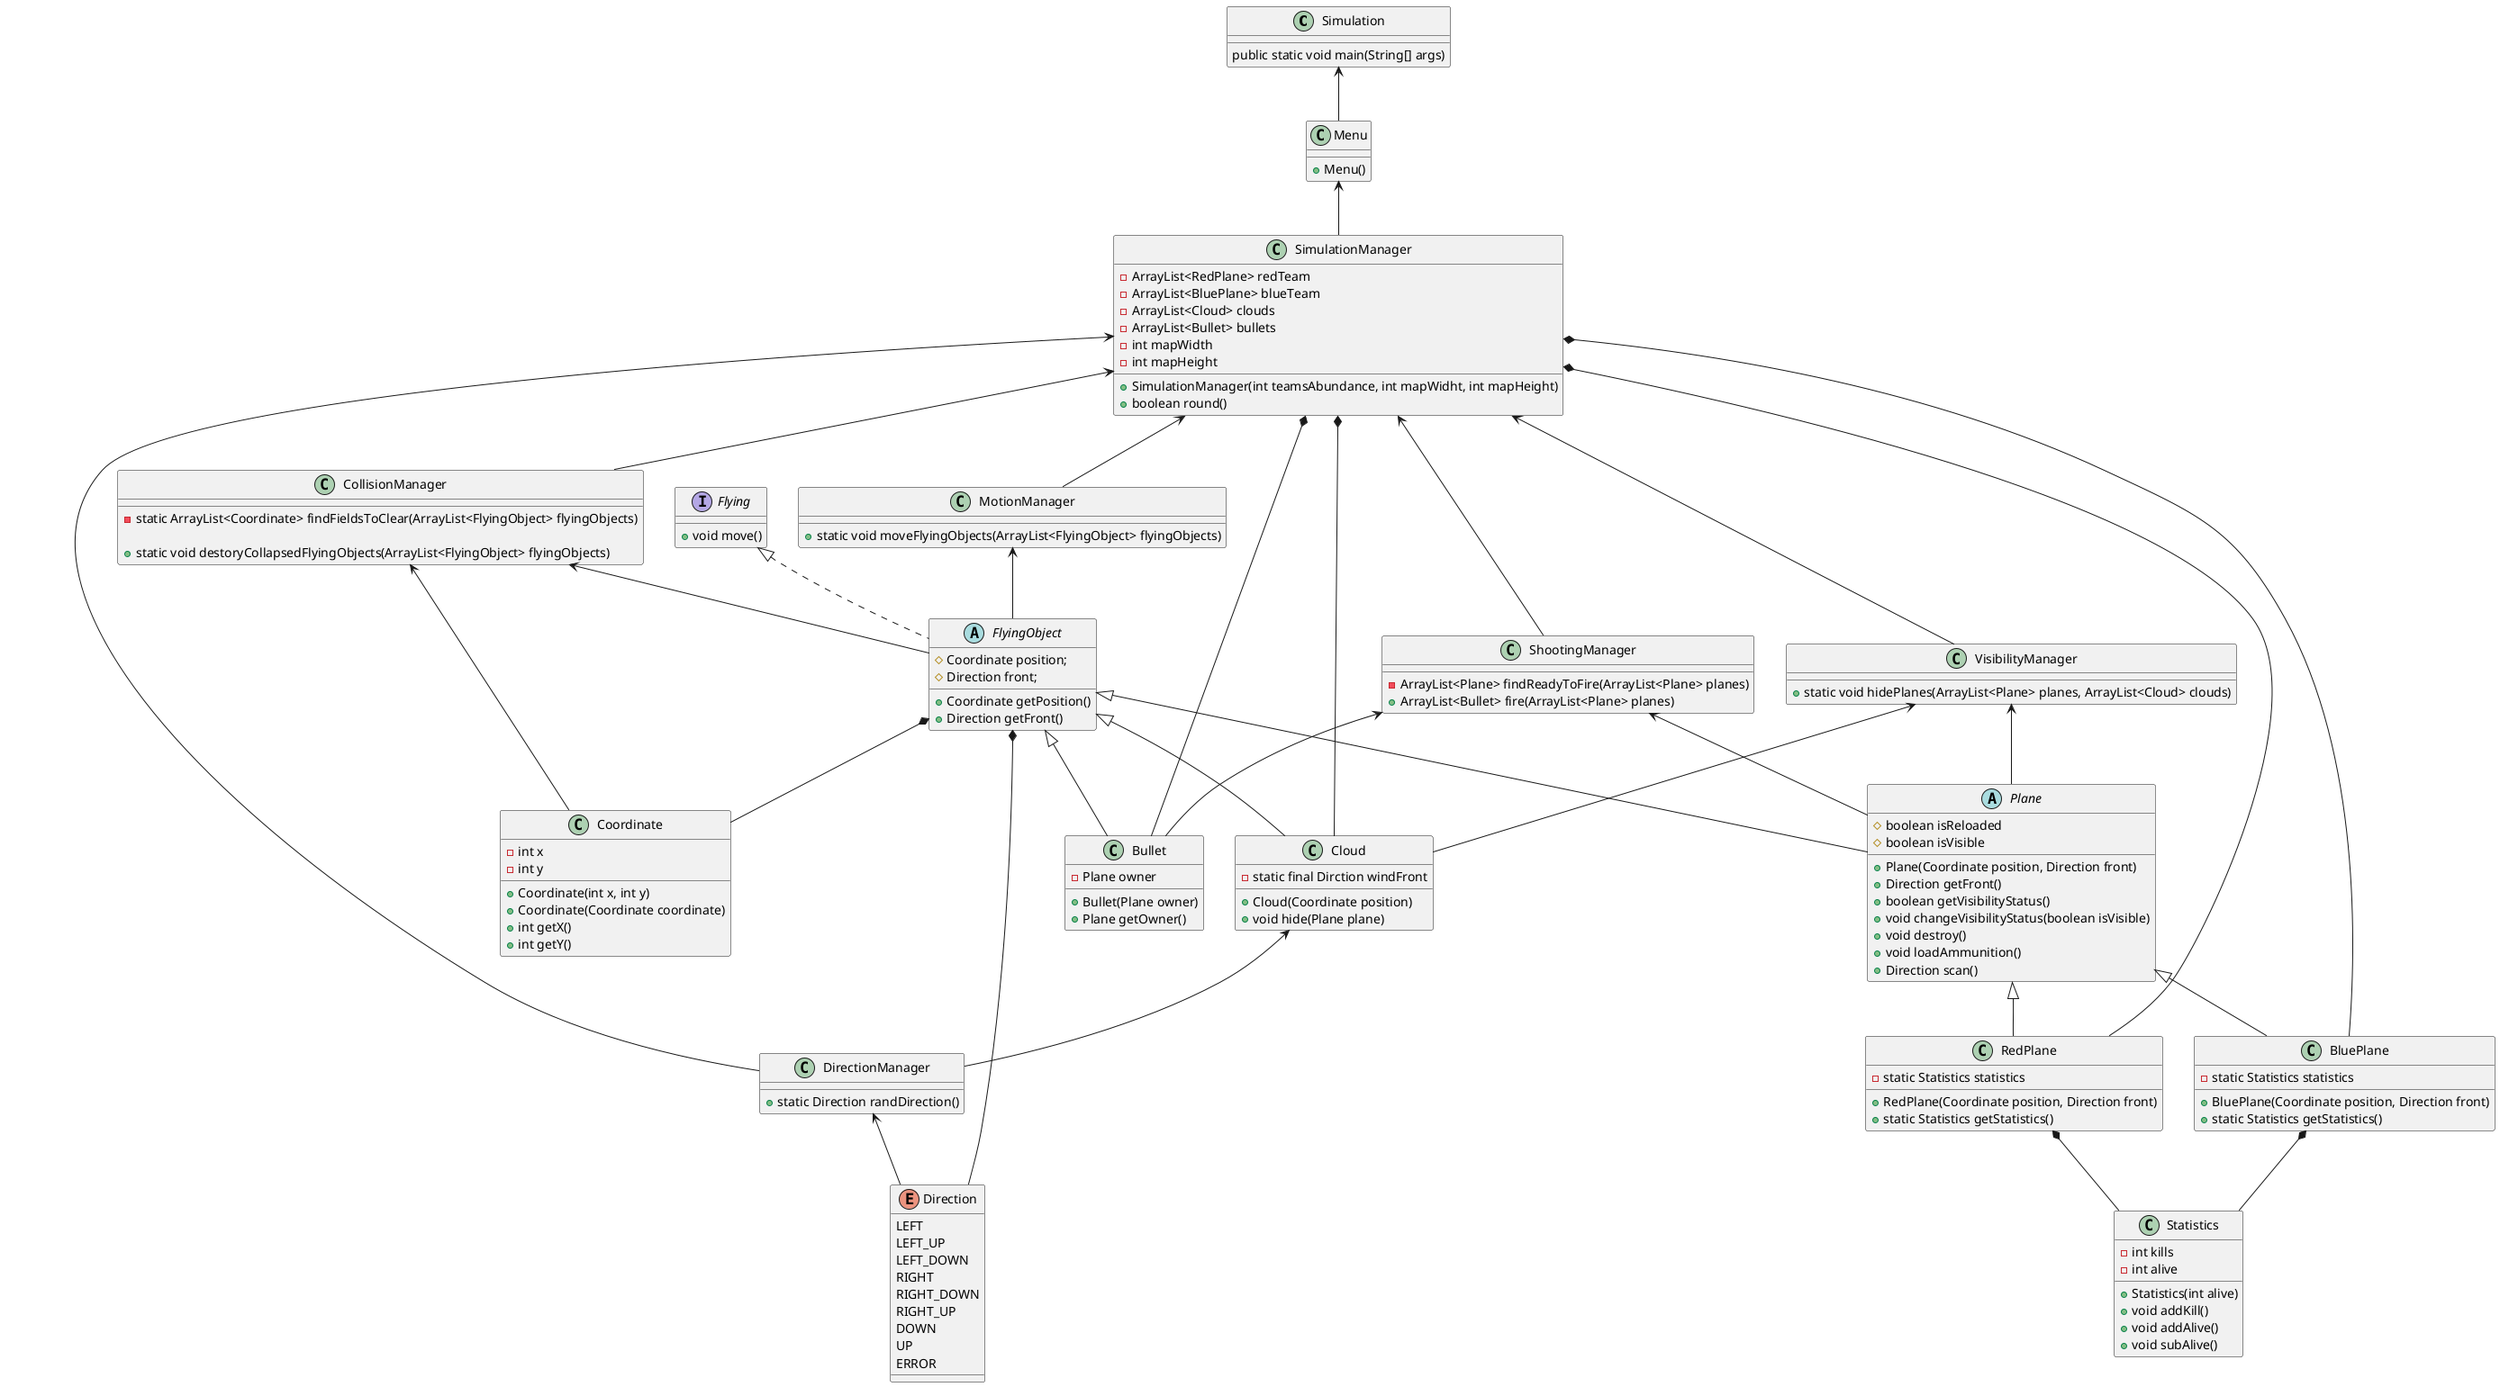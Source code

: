 @startuml Simlation Class Diagram
class Simulation
{
    public static void main(String[] args)
}
abstract Plane
{
    # boolean isReloaded
    # boolean isVisible

    + Plane(Coordinate position, Direction front)
    + Direction getFront()
    + boolean getVisibilityStatus()
    + void changeVisibilityStatus(boolean isVisible)
    + void destroy()
    + void loadAmmunition()
    + Direction scan()
}
interface Flying
{
    + void move()
}
abstract FlyingObject
{
    # Coordinate position;
    # Direction front;

    + Coordinate getPosition()
    + Direction getFront()
}
class Cloud
{
    - static final Dirction windFront
    
    + Cloud(Coordinate position)
    + void hide(Plane plane)
}
class Bullet
{
    - Plane owner
    + Bullet(Plane owner)
    + Plane getOwner()
}
class RedPlane
{
    - static Statistics statistics

    + RedPlane(Coordinate position, Direction front)
    + static Statistics getStatistics()
}
class BluePlane
{

    - static Statistics statistics

    + BluePlane(Coordinate position, Direction front)
    + static Statistics getStatistics()
}
class CollisionManager
{
    - static ArrayList<Coordinate> findFieldsToClear(ArrayList<FlyingObject> flyingObjects)

    + static void destoryCollapsedFlyingObjects(ArrayList<FlyingObject> flyingObjects)

}
class DirectionManager
{
    + static Direction randDirection()
}
class MotionManager
{
    + static void moveFlyingObjects(ArrayList<FlyingObject> flyingObjects)
}
class ShootingManager
{
    - ArrayList<Plane> findReadyToFire(ArrayList<Plane> planes)
    + ArrayList<Bullet> fire(ArrayList<Plane> planes)
}
class SimulationManager
{
    - ArrayList<RedPlane> redTeam
    - ArrayList<BluePlane> blueTeam
    - ArrayList<Cloud> clouds
    - ArrayList<Bullet> bullets
    - int mapWidth
    - int mapHeight

    + SimulationManager(int teamsAbundance, int mapWidht, int mapHeight)
    + boolean round()
}
class VisibilityManager
{
    + static void hidePlanes(ArrayList<Plane> planes, ArrayList<Cloud> clouds)
}
class Menu
{
    + Menu()
}
class Coordinate
{
    - int x
    - int y

    + Coordinate(int x, int y)
    + Coordinate(Coordinate coordinate)
    + int getX()
    + int getY()
}
enum Direction
{
    LEFT
    LEFT_UP
    LEFT_DOWN
    RIGHT
    RIGHT_DOWN
    RIGHT_UP
    DOWN
    UP
    ERROR
}
class Statistics
{
    - int kills
    - int alive

    + Statistics(int alive)
    + void addKill()
    + void addAlive()
    + void subAlive()
}

Flying <|.. FlyingObject
FlyingObject <|-- Bullet
FlyingObject <|-- Cloud
FlyingObject <|-- Plane
Plane <|-- RedPlane
Plane <|-- BluePlane
RedPlane *-- Statistics
BluePlane *-- Statistics
SimulationManager *-- RedPlane
SimulationManager *-- BluePlane
SimulationManager *-- Bullet
SimulationManager *-- Cloud
FlyingObject *-- Coordinate
FlyingObject *-- Direction
SimulationManager <-- DirectionManager
SimulationManager <-- CollisionManager
SimulationManager <-- MotionManager
SimulationManager <-- VisibilityManager
SimulationManager <-- ShootingManager
Menu <-- SimulationManager
Simulation <-- Menu
Cloud <-- DirectionManager
VisibilityManager <-- Plane
VisibilityManager <-- Cloud
CollisionManager <-- Coordinate
CollisionManager <-- FlyingObject
MotionManager <-- FlyingObject
ShootingManager <-- Plane
ShootingManager <-- Bullet
DirectionManager <-- Direction

@enduml